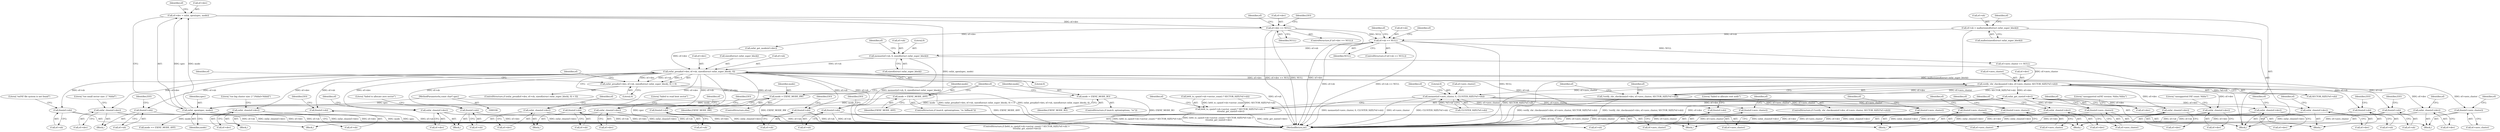 digraph "0_exfat_2e86ae5f81da11f11673d0546efb525af02b7786@API" {
"1000204" [label="(Call,memset(ef->sb, 0, sizeof(struct exfat_super_block)))"];
"1000189" [label="(Call,ef->sb == NULL)"];
"1000181" [label="(Call,ef->sb = malloc(sizeof(struct exfat_super_block)))"];
"1000149" [label="(Call,ef->dev == NULL)"];
"1000141" [label="(Call,ef->dev = exfat_open(spec, mode))"];
"1000145" [label="(Call,exfat_open(spec, mode))"];
"1000108" [label="(MethodParameterIn,const char* spec)"];
"1000138" [label="(Call,mode = EXFAT_MODE_RW)"];
"1000126" [label="(Call,mode = EXFAT_MODE_RO)"];
"1000134" [label="(Call,mode = EXFAT_MODE_ANY)"];
"1000213" [label="(Call,exfat_pread(ef->dev, ef->sb, sizeof(struct exfat_super_block), 0))"];
"1000212" [label="(Call,exfat_pread(ef->dev, ef->sb, sizeof(struct exfat_super_block), 0) < 0)"];
"1000225" [label="(Call,exfat_close(ef->dev))"];
"1000229" [label="(Call,free(ef->sb))"];
"1000250" [label="(Call,exfat_close(ef->dev))"];
"1000254" [label="(Call,free(ef->sb))"];
"1000272" [label="(Call,exfat_close(ef->dev))"];
"1000283" [label="(Call,free(ef->sb))"];
"1000309" [label="(Call,exfat_close(ef->dev))"];
"1000325" [label="(Call,free(ef->sb))"];
"1000349" [label="(Call,exfat_close(ef->dev))"];
"1000353" [label="(Call,free(ef->sb))"];
"1000364" [label="(Call,verify_vbr_checksum(ef->dev, ef->zero_cluster, SECTOR_SIZE(*ef->sb)))"];
"1000363" [label="(Call,!verify_vbr_checksum(ef->dev, ef->zero_cluster, SECTOR_SIZE(*ef->sb)))"];
"1000377" [label="(Call,free(ef->zero_cluster))"];
"1000381" [label="(Call,exfat_close(ef->dev))"];
"1000392" [label="(Call,memset(ef->zero_cluster, 0, CLUSTER_SIZE(*ef->sb)))"];
"1000423" [label="(Call,free(ef->zero_cluster))"];
"1000463" [label="(Call,free(ef->zero_cluster))"];
"1000518" [label="(Call,free(ef->zero_cluster))"];
"1000603" [label="(Call,free(ef->zero_cluster))"];
"1000690" [label="(Call,free(ef->zero_cluster))"];
"1000427" [label="(Call,exfat_close(ef->dev))"];
"1000467" [label="(Call,exfat_close(ef->dev))"];
"1000499" [label="(Call,exfat_get_size(ef->dev))"];
"1000486" [label="(Call,le64_to_cpu(ef->sb->sector_count) * SECTOR_SIZE(*ef->sb) >\n \t\t\texfat_get_size(ef->dev))"];
"1000522" [label="(Call,exfat_close(ef->dev))"];
"1000607" [label="(Call,exfat_close(ef->dev))"];
"1000694" [label="(Call,exfat_close(ef->dev))"];
"1000385" [label="(Call,free(ef->sb))"];
"1000447" [label="(Call,free(ef->sb))"];
"1000478" [label="(Call,free(ef->sb))"];
"1000526" [label="(Call,free(ef->sb))"];
"1000611" [label="(Call,free(ef->sb))"];
"1000698" [label="(Call,free(ef->sb))"];
"1000309" [label="(Call,exfat_close(ef->dev))"];
"1000379" [label="(Identifier,ef)"];
"1000249" [label="(Block,)"];
"1000146" [label="(Identifier,spec)"];
"1000145" [label="(Call,exfat_open(spec, mode))"];
"1000386" [label="(Call,ef->sb)"];
"1000376" [label="(Block,)"];
"1000486" [label="(Call,le64_to_cpu(ef->sb->sector_count) * SECTOR_SIZE(*ef->sb) >\n \t\t\texfat_get_size(ef->dev))"];
"1000193" [label="(Identifier,NULL)"];
"1000598" [label="(Block,)"];
"1000604" [label="(Call,ef->zero_cluster)"];
"1000617" [label="(Identifier,EIO)"];
"1000422" [label="(Block,)"];
"1000234" [label="(Literal,\"failed to read boot sector\")"];
"1000150" [label="(Call,ef->dev)"];
"1000382" [label="(Call,ef->dev)"];
"1000364" [label="(Call,verify_vbr_checksum(ef->dev, ef->zero_cluster, SECTOR_SIZE(*ef->sb)))"];
"1000271" [label="(Block,)"];
"1000166" [label="(Call,mode == EXFAT_MODE_ANY)"];
"1000181" [label="(Call,ef->sb = malloc(sizeof(struct exfat_super_block)))"];
"1000134" [label="(Call,mode = EXFAT_MODE_ANY)"];
"1000331" [label="(Identifier,EIO)"];
"1000428" [label="(Call,ef->dev)"];
"1000190" [label="(Call,ef->sb)"];
"1000159" [label="(Call,exfat_get_mode(ef->dev))"];
"1000343" [label="(Call,ef->zero_cluster == NULL)"];
"1000255" [label="(Call,ef->sb)"];
"1000225" [label="(Call,exfat_close(ef->dev))"];
"1000517" [label="(Block,)"];
"1000362" [label="(ControlStructure,if (!verify_vbr_checksum(ef->dev, ef->zero_cluster, SECTOR_SIZE(*ef->sb))))"];
"1000254" [label="(Call,free(ef->sb))"];
"1000188" [label="(ControlStructure,if (ef->sb == NULL))"];
"1000694" [label="(Call,exfat_close(ef->dev))"];
"1000500" [label="(Call,ef->dev)"];
"1000447" [label="(Call,free(ef->sb))"];
"1000213" [label="(Call,exfat_pread(ef->dev, ef->sb, sizeof(struct exfat_super_block), 0))"];
"1000453" [label="(Identifier,EIO)"];
"1000215" [label="(Identifier,ef)"];
"1000251" [label="(Call,ef->dev)"];
"1000704" [label="(Identifier,EIO)"];
"1000205" [label="(Call,ef->sb)"];
"1000139" [label="(Identifier,mode)"];
"1000499" [label="(Call,exfat_get_size(ef->dev))"];
"1000609" [label="(Identifier,ef)"];
"1000256" [label="(Identifier,ef)"];
"1000130" [label="(ControlStructure,if (match_option(options, \"ro_fallback\")))"];
"1000283" [label="(Call,free(ef->sb))"];
"1000277" [label="(Literal,\"too small sector size: 2^%hhd\")"];
"1000472" [label="(Literal,\"unsupported FAT count: %hhu\")"];
"1000326" [label="(Call,ef->sb)"];
"1000612" [label="(Call,ef->sb)"];
"1000462" [label="(Block,)"];
"1000212" [label="(Call,exfat_pread(ef->dev, ef->sb, sizeof(struct exfat_super_block), 0) < 0)"];
"1000189" [label="(Call,ef->sb == NULL)"];
"1000393" [label="(Call,ef->zero_cluster)"];
"1000222" [label="(Literal,0)"];
"1000487" [label="(Call,le64_to_cpu(ef->sb->sector_count) * SECTOR_SIZE(*ef->sb))"];
"1000423" [label="(Call,free(ef->zero_cluster))"];
"1000526" [label="(Call,free(ef->sb))"];
"1000383" [label="(Identifier,ef)"];
"1000284" [label="(Call,ef->sb)"];
"1000206" [label="(Identifier,ef)"];
"1000355" [label="(Identifier,ef)"];
"1000485" [label="(ControlStructure,if (le64_to_cpu(ef->sb->sector_count) * SECTOR_SIZE(*ef->sb) >\n \t\t\texfat_get_size(ef->dev)))"];
"1000506" [label="(Identifier,ef)"];
"1000226" [label="(Call,ef->dev)"];
"1000273" [label="(Call,ef->dev)"];
"1000147" [label="(Identifier,mode)"];
"1000230" [label="(Call,ef->sb)"];
"1000528" [label="(Identifier,ef)"];
"1000138" [label="(Call,mode = EXFAT_MODE_RW)"];
"1000108" [label="(MethodParameterIn,const char* spec)"];
"1000394" [label="(Identifier,ef)"];
"1000229" [label="(Call,free(ef->sb))"];
"1000223" [label="(Literal,0)"];
"1000527" [label="(Call,ef->sb)"];
"1000387" [label="(Identifier,ef)"];
"1000700" [label="(Identifier,ef)"];
"1000363" [label="(Call,!verify_vbr_checksum(ef->dev, ef->zero_cluster, SECTOR_SIZE(*ef->sb)))"];
"1000349" [label="(Call,exfat_close(ef->dev))"];
"1000153" [label="(Identifier,NULL)"];
"1000211" [label="(ControlStructure,if (exfat_pread(ef->dev, ef->sb, sizeof(struct exfat_super_block), 0) < 0))"];
"1000518" [label="(Call,free(ef->zero_cluster))"];
"1000377" [label="(Call,free(ef->zero_cluster))"];
"1000156" [label="(Identifier,EIO)"];
"1000110" [label="(Block,)"];
"1000371" [label="(Call,SECTOR_SIZE(*ef->sb))"];
"1000429" [label="(Identifier,ef)"];
"1000484" [label="(Identifier,EIO)"];
"1000368" [label="(Call,ef->zero_cluster)"];
"1000182" [label="(Call,ef->sb)"];
"1000427" [label="(Call,exfat_close(ef->dev))"];
"1000469" [label="(Identifier,ef)"];
"1000185" [label="(Call,malloc(sizeof(struct exfat_super_block)))"];
"1000140" [label="(Identifier,EXFAT_MODE_RW)"];
"1000209" [label="(Call,sizeof(struct exfat_super_block))"];
"1000524" [label="(Identifier,ef)"];
"1000161" [label="(Identifier,ef)"];
"1000608" [label="(Call,ef->dev)"];
"1000350" [label="(Call,ef->dev)"];
"1000354" [label="(Call,ef->sb)"];
"1000137" [label="(ControlStructure,else)"];
"1000122" [label="(ControlStructure,if (match_option(options, \"ro\")))"];
"1000408" [label="(Identifier,ef)"];
"1000603" [label="(Call,free(ef->zero_cluster))"];
"1000204" [label="(Call,memset(ef->sb, 0, sizeof(struct exfat_super_block)))"];
"1000531" [label="(Literal,\"failed to allocate root node\")"];
"1000136" [label="(Identifier,EXFAT_MODE_ANY)"];
"1000143" [label="(Identifier,ef)"];
"1000381" [label="(Call,exfat_close(ef->dev))"];
"1000522" [label="(Call,exfat_close(ef->dev))"];
"1000448" [label="(Call,ef->sb)"];
"1000214" [label="(Call,ef->dev)"];
"1000314" [label="(Literal,\"too big cluster size: 2^(%hhd+%hhd)\")"];
"1000208" [label="(Literal,0)"];
"1000128" [label="(Identifier,EXFAT_MODE_RO)"];
"1000308" [label="(Block,)"];
"1000463" [label="(Call,free(ef->zero_cluster))"];
"1000519" [label="(Call,ef->zero_cluster)"];
"1000432" [label="(Literal,\"unsupported exFAT version: %hhu.%hhu\")"];
"1000358" [label="(Literal,\"failed to allocate zero sector\")"];
"1000397" [label="(Call,CLUSTER_SIZE(*ef->sb))"];
"1000191" [label="(Identifier,ef)"];
"1000695" [label="(Call,ef->dev)"];
"1000365" [label="(Call,ef->dev)"];
"1000149" [label="(Call,ef->dev == NULL)"];
"1000151" [label="(Identifier,ef)"];
"1000272" [label="(Call,exfat_close(ef->dev))"];
"1000141" [label="(Call,ef->dev = exfat_open(spec, mode))"];
"1000523" [label="(Call,ef->dev)"];
"1000479" [label="(Call,ef->sb)"];
"1000699" [label="(Call,ef->sb)"];
"1000698" [label="(Call,free(ef->sb))"];
"1000142" [label="(Call,ef->dev)"];
"1000690" [label="(Call,free(ef->zero_cluster))"];
"1000348" [label="(Block,)"];
"1000224" [label="(Block,)"];
"1000353" [label="(Call,free(ef->sb))"];
"1000705" [label="(MethodReturn,int)"];
"1000197" [label="(Identifier,ef)"];
"1000467" [label="(Call,exfat_close(ef->dev))"];
"1000691" [label="(Call,ef->zero_cluster)"];
"1000250" [label="(Call,exfat_close(ef->dev))"];
"1000385" [label="(Call,free(ef->sb))"];
"1000611" [label="(Call,free(ef->sb))"];
"1000126" [label="(Call,mode = EXFAT_MODE_RO)"];
"1000243" [label="(Identifier,ef)"];
"1000325" [label="(Call,free(ef->sb))"];
"1000391" [label="(Identifier,EIO)"];
"1000127" [label="(Identifier,mode)"];
"1000424" [label="(Call,ef->zero_cluster)"];
"1000148" [label="(ControlStructure,if (ef->dev == NULL))"];
"1000378" [label="(Call,ef->zero_cluster)"];
"1000478" [label="(Call,free(ef->sb))"];
"1000135" [label="(Identifier,mode)"];
"1000289" [label="(Identifier,EIO)"];
"1000227" [label="(Identifier,ef)"];
"1000396" [label="(Literal,0)"];
"1000220" [label="(Call,sizeof(struct exfat_super_block))"];
"1000259" [label="(Literal,\"exFAT file system is not found\")"];
"1000468" [label="(Call,ef->dev)"];
"1000613" [label="(Identifier,ef)"];
"1000231" [label="(Identifier,ef)"];
"1000464" [label="(Call,ef->zero_cluster)"];
"1000607" [label="(Call,exfat_close(ef->dev))"];
"1000696" [label="(Identifier,ef)"];
"1000310" [label="(Call,ef->dev)"];
"1000392" [label="(Call,memset(ef->zero_cluster, 0, CLUSTER_SIZE(*ef->sb)))"];
"1000217" [label="(Call,ef->sb)"];
"1000204" -> "1000110"  [label="AST: "];
"1000204" -> "1000209"  [label="CFG: "];
"1000205" -> "1000204"  [label="AST: "];
"1000208" -> "1000204"  [label="AST: "];
"1000209" -> "1000204"  [label="AST: "];
"1000215" -> "1000204"  [label="CFG: "];
"1000204" -> "1000705"  [label="DDG: memset(ef->sb, 0, sizeof(struct exfat_super_block))"];
"1000189" -> "1000204"  [label="DDG: ef->sb"];
"1000204" -> "1000213"  [label="DDG: ef->sb"];
"1000189" -> "1000188"  [label="AST: "];
"1000189" -> "1000193"  [label="CFG: "];
"1000190" -> "1000189"  [label="AST: "];
"1000193" -> "1000189"  [label="AST: "];
"1000197" -> "1000189"  [label="CFG: "];
"1000206" -> "1000189"  [label="CFG: "];
"1000189" -> "1000705"  [label="DDG: ef->sb"];
"1000189" -> "1000705"  [label="DDG: ef->sb == NULL"];
"1000189" -> "1000705"  [label="DDG: NULL"];
"1000181" -> "1000189"  [label="DDG: ef->sb"];
"1000149" -> "1000189"  [label="DDG: NULL"];
"1000189" -> "1000343"  [label="DDG: NULL"];
"1000181" -> "1000110"  [label="AST: "];
"1000181" -> "1000185"  [label="CFG: "];
"1000182" -> "1000181"  [label="AST: "];
"1000185" -> "1000181"  [label="AST: "];
"1000191" -> "1000181"  [label="CFG: "];
"1000181" -> "1000705"  [label="DDG: malloc(sizeof(struct exfat_super_block))"];
"1000149" -> "1000148"  [label="AST: "];
"1000149" -> "1000153"  [label="CFG: "];
"1000150" -> "1000149"  [label="AST: "];
"1000153" -> "1000149"  [label="AST: "];
"1000156" -> "1000149"  [label="CFG: "];
"1000161" -> "1000149"  [label="CFG: "];
"1000149" -> "1000705"  [label="DDG: ef->dev == NULL"];
"1000149" -> "1000705"  [label="DDG: NULL"];
"1000149" -> "1000705"  [label="DDG: ef->dev"];
"1000141" -> "1000149"  [label="DDG: ef->dev"];
"1000149" -> "1000159"  [label="DDG: ef->dev"];
"1000141" -> "1000110"  [label="AST: "];
"1000141" -> "1000145"  [label="CFG: "];
"1000142" -> "1000141"  [label="AST: "];
"1000145" -> "1000141"  [label="AST: "];
"1000151" -> "1000141"  [label="CFG: "];
"1000141" -> "1000705"  [label="DDG: exfat_open(spec, mode)"];
"1000145" -> "1000141"  [label="DDG: spec"];
"1000145" -> "1000141"  [label="DDG: mode"];
"1000145" -> "1000147"  [label="CFG: "];
"1000146" -> "1000145"  [label="AST: "];
"1000147" -> "1000145"  [label="AST: "];
"1000145" -> "1000705"  [label="DDG: spec"];
"1000145" -> "1000705"  [label="DDG: mode"];
"1000108" -> "1000145"  [label="DDG: spec"];
"1000138" -> "1000145"  [label="DDG: mode"];
"1000126" -> "1000145"  [label="DDG: mode"];
"1000134" -> "1000145"  [label="DDG: mode"];
"1000145" -> "1000166"  [label="DDG: mode"];
"1000108" -> "1000106"  [label="AST: "];
"1000108" -> "1000705"  [label="DDG: spec"];
"1000138" -> "1000137"  [label="AST: "];
"1000138" -> "1000140"  [label="CFG: "];
"1000139" -> "1000138"  [label="AST: "];
"1000140" -> "1000138"  [label="AST: "];
"1000143" -> "1000138"  [label="CFG: "];
"1000138" -> "1000705"  [label="DDG: EXFAT_MODE_RW"];
"1000126" -> "1000122"  [label="AST: "];
"1000126" -> "1000128"  [label="CFG: "];
"1000127" -> "1000126"  [label="AST: "];
"1000128" -> "1000126"  [label="AST: "];
"1000143" -> "1000126"  [label="CFG: "];
"1000126" -> "1000705"  [label="DDG: EXFAT_MODE_RO"];
"1000134" -> "1000130"  [label="AST: "];
"1000134" -> "1000136"  [label="CFG: "];
"1000135" -> "1000134"  [label="AST: "];
"1000136" -> "1000134"  [label="AST: "];
"1000143" -> "1000134"  [label="CFG: "];
"1000134" -> "1000705"  [label="DDG: EXFAT_MODE_ANY"];
"1000213" -> "1000212"  [label="AST: "];
"1000213" -> "1000222"  [label="CFG: "];
"1000214" -> "1000213"  [label="AST: "];
"1000217" -> "1000213"  [label="AST: "];
"1000220" -> "1000213"  [label="AST: "];
"1000222" -> "1000213"  [label="AST: "];
"1000223" -> "1000213"  [label="CFG: "];
"1000213" -> "1000705"  [label="DDG: ef->sb"];
"1000213" -> "1000212"  [label="DDG: ef->dev"];
"1000213" -> "1000212"  [label="DDG: ef->sb"];
"1000213" -> "1000212"  [label="DDG: 0"];
"1000159" -> "1000213"  [label="DDG: ef->dev"];
"1000213" -> "1000225"  [label="DDG: ef->dev"];
"1000213" -> "1000229"  [label="DDG: ef->sb"];
"1000213" -> "1000250"  [label="DDG: ef->dev"];
"1000213" -> "1000254"  [label="DDG: ef->sb"];
"1000213" -> "1000272"  [label="DDG: ef->dev"];
"1000213" -> "1000283"  [label="DDG: ef->sb"];
"1000213" -> "1000309"  [label="DDG: ef->dev"];
"1000213" -> "1000325"  [label="DDG: ef->sb"];
"1000213" -> "1000349"  [label="DDG: ef->dev"];
"1000213" -> "1000353"  [label="DDG: ef->sb"];
"1000213" -> "1000364"  [label="DDG: ef->dev"];
"1000213" -> "1000385"  [label="DDG: ef->sb"];
"1000213" -> "1000447"  [label="DDG: ef->sb"];
"1000213" -> "1000478"  [label="DDG: ef->sb"];
"1000213" -> "1000526"  [label="DDG: ef->sb"];
"1000213" -> "1000611"  [label="DDG: ef->sb"];
"1000213" -> "1000698"  [label="DDG: ef->sb"];
"1000212" -> "1000211"  [label="AST: "];
"1000212" -> "1000223"  [label="CFG: "];
"1000223" -> "1000212"  [label="AST: "];
"1000227" -> "1000212"  [label="CFG: "];
"1000243" -> "1000212"  [label="CFG: "];
"1000212" -> "1000705"  [label="DDG: exfat_pread(ef->dev, ef->sb, sizeof(struct exfat_super_block), 0) < 0"];
"1000212" -> "1000705"  [label="DDG: exfat_pread(ef->dev, ef->sb, sizeof(struct exfat_super_block), 0)"];
"1000225" -> "1000224"  [label="AST: "];
"1000225" -> "1000226"  [label="CFG: "];
"1000226" -> "1000225"  [label="AST: "];
"1000231" -> "1000225"  [label="CFG: "];
"1000225" -> "1000705"  [label="DDG: ef->dev"];
"1000225" -> "1000705"  [label="DDG: exfat_close(ef->dev)"];
"1000229" -> "1000224"  [label="AST: "];
"1000229" -> "1000230"  [label="CFG: "];
"1000230" -> "1000229"  [label="AST: "];
"1000234" -> "1000229"  [label="CFG: "];
"1000229" -> "1000705"  [label="DDG: ef->sb"];
"1000250" -> "1000249"  [label="AST: "];
"1000250" -> "1000251"  [label="CFG: "];
"1000251" -> "1000250"  [label="AST: "];
"1000256" -> "1000250"  [label="CFG: "];
"1000250" -> "1000705"  [label="DDG: ef->dev"];
"1000250" -> "1000705"  [label="DDG: exfat_close(ef->dev)"];
"1000254" -> "1000249"  [label="AST: "];
"1000254" -> "1000255"  [label="CFG: "];
"1000255" -> "1000254"  [label="AST: "];
"1000259" -> "1000254"  [label="CFG: "];
"1000254" -> "1000705"  [label="DDG: ef->sb"];
"1000272" -> "1000271"  [label="AST: "];
"1000272" -> "1000273"  [label="CFG: "];
"1000273" -> "1000272"  [label="AST: "];
"1000277" -> "1000272"  [label="CFG: "];
"1000272" -> "1000705"  [label="DDG: ef->dev"];
"1000272" -> "1000705"  [label="DDG: exfat_close(ef->dev)"];
"1000283" -> "1000271"  [label="AST: "];
"1000283" -> "1000284"  [label="CFG: "];
"1000284" -> "1000283"  [label="AST: "];
"1000289" -> "1000283"  [label="CFG: "];
"1000283" -> "1000705"  [label="DDG: ef->sb"];
"1000309" -> "1000308"  [label="AST: "];
"1000309" -> "1000310"  [label="CFG: "];
"1000310" -> "1000309"  [label="AST: "];
"1000314" -> "1000309"  [label="CFG: "];
"1000309" -> "1000705"  [label="DDG: ef->dev"];
"1000309" -> "1000705"  [label="DDG: exfat_close(ef->dev)"];
"1000325" -> "1000308"  [label="AST: "];
"1000325" -> "1000326"  [label="CFG: "];
"1000326" -> "1000325"  [label="AST: "];
"1000331" -> "1000325"  [label="CFG: "];
"1000325" -> "1000705"  [label="DDG: ef->sb"];
"1000349" -> "1000348"  [label="AST: "];
"1000349" -> "1000350"  [label="CFG: "];
"1000350" -> "1000349"  [label="AST: "];
"1000355" -> "1000349"  [label="CFG: "];
"1000349" -> "1000705"  [label="DDG: exfat_close(ef->dev)"];
"1000349" -> "1000705"  [label="DDG: ef->dev"];
"1000353" -> "1000348"  [label="AST: "];
"1000353" -> "1000354"  [label="CFG: "];
"1000354" -> "1000353"  [label="AST: "];
"1000358" -> "1000353"  [label="CFG: "];
"1000353" -> "1000705"  [label="DDG: ef->sb"];
"1000364" -> "1000363"  [label="AST: "];
"1000364" -> "1000371"  [label="CFG: "];
"1000365" -> "1000364"  [label="AST: "];
"1000368" -> "1000364"  [label="AST: "];
"1000371" -> "1000364"  [label="AST: "];
"1000363" -> "1000364"  [label="CFG: "];
"1000364" -> "1000705"  [label="DDG: SECTOR_SIZE(*ef->sb)"];
"1000364" -> "1000363"  [label="DDG: ef->dev"];
"1000364" -> "1000363"  [label="DDG: ef->zero_cluster"];
"1000364" -> "1000363"  [label="DDG: SECTOR_SIZE(*ef->sb)"];
"1000343" -> "1000364"  [label="DDG: ef->zero_cluster"];
"1000371" -> "1000364"  [label="DDG: *ef->sb"];
"1000364" -> "1000377"  [label="DDG: ef->zero_cluster"];
"1000364" -> "1000381"  [label="DDG: ef->dev"];
"1000364" -> "1000392"  [label="DDG: ef->zero_cluster"];
"1000364" -> "1000427"  [label="DDG: ef->dev"];
"1000364" -> "1000467"  [label="DDG: ef->dev"];
"1000364" -> "1000499"  [label="DDG: ef->dev"];
"1000363" -> "1000362"  [label="AST: "];
"1000379" -> "1000363"  [label="CFG: "];
"1000394" -> "1000363"  [label="CFG: "];
"1000363" -> "1000705"  [label="DDG: verify_vbr_checksum(ef->dev, ef->zero_cluster, SECTOR_SIZE(*ef->sb))"];
"1000363" -> "1000705"  [label="DDG: !verify_vbr_checksum(ef->dev, ef->zero_cluster, SECTOR_SIZE(*ef->sb))"];
"1000377" -> "1000376"  [label="AST: "];
"1000377" -> "1000378"  [label="CFG: "];
"1000378" -> "1000377"  [label="AST: "];
"1000383" -> "1000377"  [label="CFG: "];
"1000377" -> "1000705"  [label="DDG: ef->zero_cluster"];
"1000381" -> "1000376"  [label="AST: "];
"1000381" -> "1000382"  [label="CFG: "];
"1000382" -> "1000381"  [label="AST: "];
"1000387" -> "1000381"  [label="CFG: "];
"1000381" -> "1000705"  [label="DDG: ef->dev"];
"1000381" -> "1000705"  [label="DDG: exfat_close(ef->dev)"];
"1000392" -> "1000110"  [label="AST: "];
"1000392" -> "1000397"  [label="CFG: "];
"1000393" -> "1000392"  [label="AST: "];
"1000396" -> "1000392"  [label="AST: "];
"1000397" -> "1000392"  [label="AST: "];
"1000408" -> "1000392"  [label="CFG: "];
"1000392" -> "1000705"  [label="DDG: CLUSTER_SIZE(*ef->sb)"];
"1000392" -> "1000705"  [label="DDG: memset(ef->zero_cluster, 0, CLUSTER_SIZE(*ef->sb))"];
"1000392" -> "1000705"  [label="DDG: ef->zero_cluster"];
"1000397" -> "1000392"  [label="DDG: *ef->sb"];
"1000392" -> "1000423"  [label="DDG: ef->zero_cluster"];
"1000392" -> "1000463"  [label="DDG: ef->zero_cluster"];
"1000392" -> "1000518"  [label="DDG: ef->zero_cluster"];
"1000392" -> "1000603"  [label="DDG: ef->zero_cluster"];
"1000392" -> "1000690"  [label="DDG: ef->zero_cluster"];
"1000423" -> "1000422"  [label="AST: "];
"1000423" -> "1000424"  [label="CFG: "];
"1000424" -> "1000423"  [label="AST: "];
"1000429" -> "1000423"  [label="CFG: "];
"1000423" -> "1000705"  [label="DDG: ef->zero_cluster"];
"1000463" -> "1000462"  [label="AST: "];
"1000463" -> "1000464"  [label="CFG: "];
"1000464" -> "1000463"  [label="AST: "];
"1000469" -> "1000463"  [label="CFG: "];
"1000463" -> "1000705"  [label="DDG: ef->zero_cluster"];
"1000518" -> "1000517"  [label="AST: "];
"1000518" -> "1000519"  [label="CFG: "];
"1000519" -> "1000518"  [label="AST: "];
"1000524" -> "1000518"  [label="CFG: "];
"1000518" -> "1000705"  [label="DDG: ef->zero_cluster"];
"1000603" -> "1000598"  [label="AST: "];
"1000603" -> "1000604"  [label="CFG: "];
"1000604" -> "1000603"  [label="AST: "];
"1000609" -> "1000603"  [label="CFG: "];
"1000603" -> "1000705"  [label="DDG: ef->zero_cluster"];
"1000690" -> "1000110"  [label="AST: "];
"1000690" -> "1000691"  [label="CFG: "];
"1000691" -> "1000690"  [label="AST: "];
"1000696" -> "1000690"  [label="CFG: "];
"1000690" -> "1000705"  [label="DDG: ef->zero_cluster"];
"1000427" -> "1000422"  [label="AST: "];
"1000427" -> "1000428"  [label="CFG: "];
"1000428" -> "1000427"  [label="AST: "];
"1000432" -> "1000427"  [label="CFG: "];
"1000427" -> "1000705"  [label="DDG: ef->dev"];
"1000427" -> "1000705"  [label="DDG: exfat_close(ef->dev)"];
"1000467" -> "1000462"  [label="AST: "];
"1000467" -> "1000468"  [label="CFG: "];
"1000468" -> "1000467"  [label="AST: "];
"1000472" -> "1000467"  [label="CFG: "];
"1000467" -> "1000705"  [label="DDG: ef->dev"];
"1000467" -> "1000705"  [label="DDG: exfat_close(ef->dev)"];
"1000499" -> "1000486"  [label="AST: "];
"1000499" -> "1000500"  [label="CFG: "];
"1000500" -> "1000499"  [label="AST: "];
"1000486" -> "1000499"  [label="CFG: "];
"1000499" -> "1000705"  [label="DDG: ef->dev"];
"1000499" -> "1000486"  [label="DDG: ef->dev"];
"1000499" -> "1000522"  [label="DDG: ef->dev"];
"1000499" -> "1000607"  [label="DDG: ef->dev"];
"1000499" -> "1000694"  [label="DDG: ef->dev"];
"1000486" -> "1000485"  [label="AST: "];
"1000487" -> "1000486"  [label="AST: "];
"1000506" -> "1000486"  [label="CFG: "];
"1000486" -> "1000705"  [label="DDG: le64_to_cpu(ef->sb->sector_count) * SECTOR_SIZE(*ef->sb) >\n \t\t\texfat_get_size(ef->dev)"];
"1000486" -> "1000705"  [label="DDG: exfat_get_size(ef->dev)"];
"1000486" -> "1000705"  [label="DDG: le64_to_cpu(ef->sb->sector_count) * SECTOR_SIZE(*ef->sb)"];
"1000487" -> "1000486"  [label="DDG: le64_to_cpu(ef->sb->sector_count)"];
"1000487" -> "1000486"  [label="DDG: SECTOR_SIZE(*ef->sb)"];
"1000522" -> "1000517"  [label="AST: "];
"1000522" -> "1000523"  [label="CFG: "];
"1000523" -> "1000522"  [label="AST: "];
"1000528" -> "1000522"  [label="CFG: "];
"1000522" -> "1000705"  [label="DDG: exfat_close(ef->dev)"];
"1000522" -> "1000705"  [label="DDG: ef->dev"];
"1000607" -> "1000598"  [label="AST: "];
"1000607" -> "1000608"  [label="CFG: "];
"1000608" -> "1000607"  [label="AST: "];
"1000613" -> "1000607"  [label="CFG: "];
"1000607" -> "1000705"  [label="DDG: exfat_close(ef->dev)"];
"1000607" -> "1000705"  [label="DDG: ef->dev"];
"1000694" -> "1000110"  [label="AST: "];
"1000694" -> "1000695"  [label="CFG: "];
"1000695" -> "1000694"  [label="AST: "];
"1000700" -> "1000694"  [label="CFG: "];
"1000694" -> "1000705"  [label="DDG: ef->dev"];
"1000694" -> "1000705"  [label="DDG: exfat_close(ef->dev)"];
"1000385" -> "1000376"  [label="AST: "];
"1000385" -> "1000386"  [label="CFG: "];
"1000386" -> "1000385"  [label="AST: "];
"1000391" -> "1000385"  [label="CFG: "];
"1000385" -> "1000705"  [label="DDG: ef->sb"];
"1000447" -> "1000422"  [label="AST: "];
"1000447" -> "1000448"  [label="CFG: "];
"1000448" -> "1000447"  [label="AST: "];
"1000453" -> "1000447"  [label="CFG: "];
"1000447" -> "1000705"  [label="DDG: ef->sb"];
"1000478" -> "1000462"  [label="AST: "];
"1000478" -> "1000479"  [label="CFG: "];
"1000479" -> "1000478"  [label="AST: "];
"1000484" -> "1000478"  [label="CFG: "];
"1000478" -> "1000705"  [label="DDG: ef->sb"];
"1000526" -> "1000517"  [label="AST: "];
"1000526" -> "1000527"  [label="CFG: "];
"1000527" -> "1000526"  [label="AST: "];
"1000531" -> "1000526"  [label="CFG: "];
"1000526" -> "1000705"  [label="DDG: ef->sb"];
"1000611" -> "1000598"  [label="AST: "];
"1000611" -> "1000612"  [label="CFG: "];
"1000612" -> "1000611"  [label="AST: "];
"1000617" -> "1000611"  [label="CFG: "];
"1000611" -> "1000705"  [label="DDG: ef->sb"];
"1000698" -> "1000110"  [label="AST: "];
"1000698" -> "1000699"  [label="CFG: "];
"1000699" -> "1000698"  [label="AST: "];
"1000704" -> "1000698"  [label="CFG: "];
"1000698" -> "1000705"  [label="DDG: ef->sb"];
}
